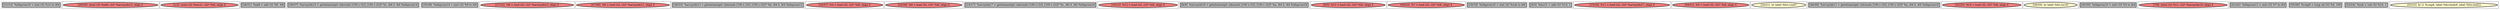 
digraph G {





subgraph cluster27 {


node542 [penwidth=3.0,fontsize=20,fillcolor=grey,label="[11/12]  %idxprom18 = zext i32 %12 to i64",shape=rectangle,style=filled ]



}

subgraph cluster28 {


node543 [penwidth=3.0,fontsize=20,fillcolor=lightcoral,label="[29/30]  store i32 %add, i32* %arrayidx15, align 4",shape=ellipse,style=filled ]



}

subgraph cluster26 {


node541 [penwidth=3.0,fontsize=20,fillcolor=lightcoral,label="[1/2]  store i32 %inc21, i32* %i6, align 4",shape=ellipse,style=filled ]



}

subgraph cluster29 {


node544 [penwidth=3.0,fontsize=20,fillcolor=grey,label="[28/31]  %add = add i32 %6, %8",shape=rectangle,style=filled ]



}

subgraph cluster25 {


node540 [penwidth=3.0,fontsize=20,fillcolor=grey,label="[36/37]  %arrayidx15 = getelementptr inbounds [100 x i32], [100 x i32]* %c, i64 0, i64 %idxprom14",shape=rectangle,style=filled ]



}

subgraph cluster24 {


node539 [penwidth=3.0,fontsize=20,fillcolor=grey,label="[35/38]  %idxprom14 = zext i32 %9 to i64",shape=rectangle,style=filled ]



}

subgraph cluster22 {


node537 [penwidth=3.0,fontsize=20,fillcolor=lightcoral,label="[27/32]  %8 = load i32, i32* %arrayidx13, align 4",shape=ellipse,style=filled ]



}

subgraph cluster20 {


node535 [penwidth=3.0,fontsize=20,fillcolor=lightcoral,label="[47/48]  %6 = load i32, i32* %arrayidx11, align 4",shape=ellipse,style=filled ]



}

subgraph cluster18 {


node533 [penwidth=3.0,fontsize=20,fillcolor=grey,label="[26/33]  %arrayidx13 = getelementptr inbounds [100 x i32], [100 x i32]* %b, i64 0, i64 %idxprom12",shape=rectangle,style=filled ]



}

subgraph cluster16 {


node531 [penwidth=3.0,fontsize=20,fillcolor=lightcoral,label="[54/57]  %4 = load i32, i32* %i6, align 4",shape=ellipse,style=filled ]



}

subgraph cluster17 {


node532 [penwidth=3.0,fontsize=20,fillcolor=lightcoral,label="[34/39]  %9 = load i32, i32* %i6, align 4",shape=ellipse,style=filled ]



}

subgraph cluster4 {


node519 [penwidth=3.0,fontsize=20,fillcolor=grey,label="[14/17]  %arrayidx17 = getelementptr inbounds [100 x i32], [100 x i32]* %c, i64 0, i64 %idxprom16",shape=rectangle,style=filled ]



}

subgraph cluster3 {


node518 [penwidth=3.0,fontsize=20,fillcolor=lightcoral,label="[10/13]  %12 = load i32, i32* %i6, align 4",shape=ellipse,style=filled ]



}

subgraph cluster2 {


node517 [penwidth=3.0,fontsize=20,fillcolor=grey,label="[6/9]  %arrayidx19 = getelementptr inbounds [100 x i32], [100 x i32]* %a, i64 0, i64 %idxprom18",shape=rectangle,style=filled ]



}

subgraph cluster1 {


node516 [penwidth=3.0,fontsize=20,fillcolor=lightcoral,label="[4/5]  %13 = load i32, i32* %i6, align 4",shape=ellipse,style=filled ]



}

subgraph cluster12 {


node527 [penwidth=3.0,fontsize=20,fillcolor=lightcoral,label="[40/43]  %7 = load i32, i32* %i6, align 4",shape=ellipse,style=filled ]



}

subgraph cluster5 {


node520 [penwidth=3.0,fontsize=20,fillcolor=grey,label="[18/19]  %idxprom16 = zext i32 %sub to i64",shape=rectangle,style=filled ]



}

subgraph cluster0 {


node515 [penwidth=3.0,fontsize=20,fillcolor=grey,label="[0/3]  %inc21 = add i32 %13, 1",shape=rectangle,style=filled ]



}

subgraph cluster6 {


node521 [penwidth=3.0,fontsize=20,fillcolor=lightcoral,label="[15/16]  %11 = load i32, i32* %arrayidx17, align 4",shape=ellipse,style=filled ]



}

subgraph cluster14 {


node529 [penwidth=3.0,fontsize=20,fillcolor=lightcoral,label="[44/51]  %5 = load i32, i32* %i6, align 4",shape=ellipse,style=filled ]



}

subgraph cluster7 {


node522 [penwidth=3.0,fontsize=20,fillcolor=lemonchiffon,label="[20/21]  br label %for.cond7",shape=ellipse,style=filled ]



}

subgraph cluster23 {


node538 [penwidth=3.0,fontsize=20,fillcolor=grey,label="[46/49]  %arrayidx11 = getelementptr inbounds [100 x i32], [100 x i32]* %a, i64 0, i64 %idxprom10",shape=rectangle,style=filled ]



}

subgraph cluster8 {


node523 [penwidth=3.0,fontsize=20,fillcolor=lightcoral,label="[22/25]  %10 = load i32, i32* %i6, align 4",shape=ellipse,style=filled ]



}

subgraph cluster21 {


node536 [penwidth=3.0,fontsize=20,fillcolor=lemonchiffon,label="[58/59]  br label %for.inc20",shape=ellipse,style=filled ]



}

subgraph cluster9 {


node524 [penwidth=3.0,fontsize=20,fillcolor=grey,label="[45/50]  %idxprom10 = zext i32 %5 to i64",shape=rectangle,style=filled ]



}

subgraph cluster19 {


node534 [penwidth=3.0,fontsize=20,fillcolor=lightcoral,label="[7/8]  store i32 %11, i32* %arrayidx19, align 4",shape=ellipse,style=filled ]



}

subgraph cluster10 {


node525 [penwidth=3.0,fontsize=20,fillcolor=grey,label="[41/42]  %idxprom12 = zext i32 %7 to i64",shape=rectangle,style=filled ]



}

subgraph cluster11 {


node526 [penwidth=3.0,fontsize=20,fillcolor=grey,label="[55/56]  %cmp8 = icmp ult i32 %4, 100",shape=rectangle,style=filled ]



}

subgraph cluster13 {


node528 [penwidth=3.0,fontsize=20,fillcolor=grey,label="[23/24]  %sub = sub i32 %10, 1",shape=rectangle,style=filled ]



}

subgraph cluster15 {


node530 [penwidth=3.0,fontsize=20,fillcolor=lemonchiffon,label="[52/53]  br i1 %cmp8, label %for.body9, label %for.end22",shape=ellipse,style=filled ]



}

}
